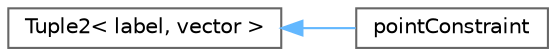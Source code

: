 digraph "Graphical Class Hierarchy"
{
 // LATEX_PDF_SIZE
  bgcolor="transparent";
  edge [fontname=Helvetica,fontsize=10,labelfontname=Helvetica,labelfontsize=10];
  node [fontname=Helvetica,fontsize=10,shape=box,height=0.2,width=0.4];
  rankdir="LR";
  Node0 [id="Node000000",label="Tuple2\< label, vector \>",height=0.2,width=0.4,color="grey40", fillcolor="white", style="filled",URL="$classFoam_1_1Tuple2.html",tooltip=" "];
  Node0 -> Node1 [id="edge5599_Node000000_Node000001",dir="back",color="steelblue1",style="solid",tooltip=" "];
  Node1 [id="Node000001",label="pointConstraint",height=0.2,width=0.4,color="grey40", fillcolor="white", style="filled",URL="$classFoam_1_1pointConstraint.html",tooltip="Accumulates point constraints through successive applications of the applyConstraint function."];
}
